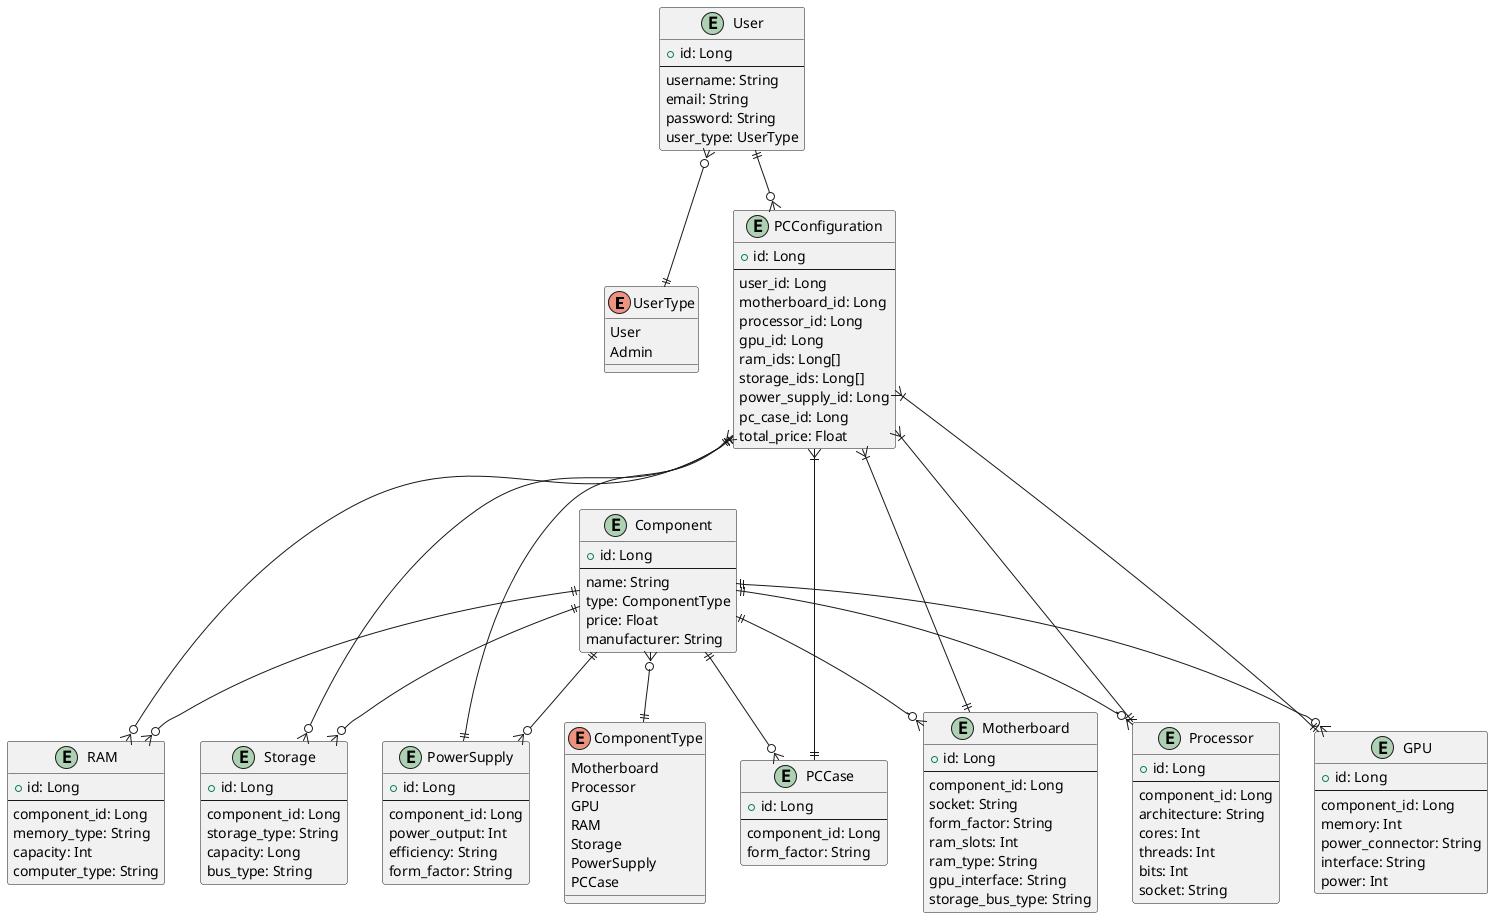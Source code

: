 @startuml

' Define enums
enum "UserType" {
  User
  Admin
}

enum "ComponentType" {
  Motherboard
  Processor
  GPU
  RAM
  Storage
  PowerSupply
  PCCase
}


' Define entities
entity "Component" {
  + id: Long
  --
  name: String
  type: ComponentType
  price: Float
  manufacturer: String
}

entity "User" {
  + id: Long
  --
  username: String
  email: String
  password: String
  user_type: UserType
}

entity "Motherboard" {
  + id: Long
  --
  component_id: Long
  socket: String
  form_factor: String
  ram_slots: Int
  ram_type: String
  gpu_interface: String
  storage_bus_type: String
}

entity "Processor" {
  + id: Long
  --
  component_id: Long
  architecture: String
  cores: Int
  threads: Int
  bits: Int
  socket: String
}

entity "GPU" {
  + id: Long
  --
  component_id: Long
  memory: Int
  power_connector: String
  interface: String
  power: Int
}

entity "RAM" {
  + id: Long
  --
  component_id: Long
  memory_type: String
  capacity: Int
  computer_type: String
}

entity "Storage" {
  + id: Long
  --
  component_id: Long
  storage_type: String
  capacity: Long
  bus_type: String
}

entity "PowerSupply" {
  + id: Long
  --
  component_id: Long
  power_output: Int
  efficiency: String
  form_factor: String
}

entity "PCCase" {
  + id: Long
  --
  component_id: Long
  form_factor: String
}

entity "PCConfiguration" {
  + id: Long
  --
  user_id: Long
  motherboard_id: Long
  processor_id: Long
  gpu_id: Long
  ram_ids: Long[]
  storage_ids: Long[]
  power_supply_id: Long
  pc_case_id: Long
  total_price: Float
}

' Define relationships
User ||--o{ PCConfiguration
User }o--|| UserType

Component ||--o{ Motherboard
Component ||--o{ Processor
Component ||--o{ GPU
Component ||--o{ RAM
Component ||--o{ Storage
Component ||--o{ PowerSupply
Component ||--o{ PCCase
Component }o--|| ComponentType

PCConfiguration }|---|| Motherboard
PCConfiguration }|---|| Processor
PCConfiguration }|---|| GPU
PCConfiguration ||---o{ RAM
PCConfiguration ||---o{ Storage
PCConfiguration }|---|| PowerSupply
PCConfiguration }|---|| PCCase

@enduml
